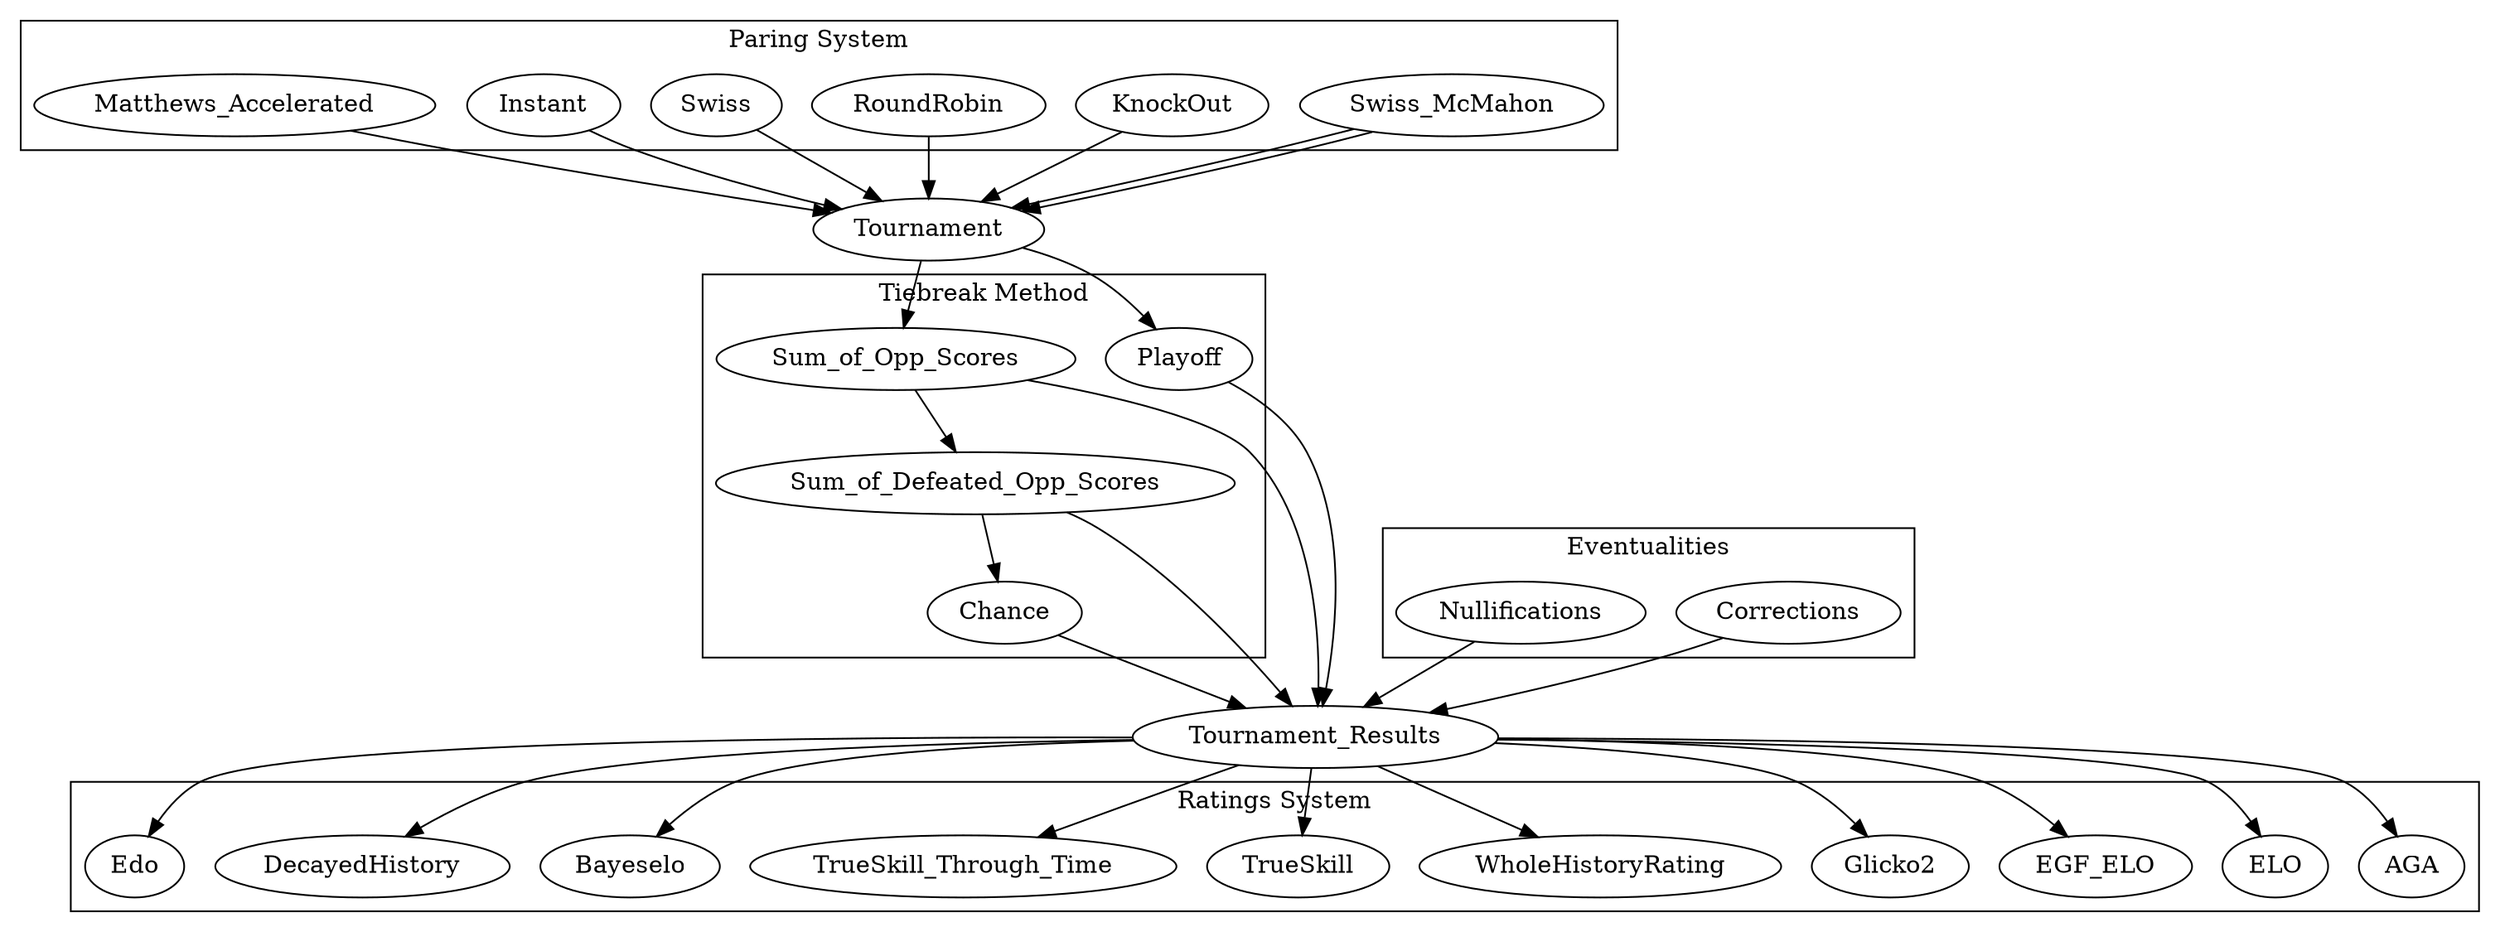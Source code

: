 digraph zed {
  Tournament_Results;
  Tournament;

  subgraph cluster_paring_system {
    Swiss_McMahon
    KnockOut
    RoundRobin
    Swiss
    Instant
    Matthews_Accelerated

    label="Paring System"
  }

  subgraph cluster_tiebreak_method {
    Sum_of_Opp_Scores
    Sum_of_Defeated_Opp_Scores
    Playoff
    Chance
    label="Tiebreak Method"
  }

  subgraph cluster_ratings_system {
    AGA
    ELO
    EGF_ELO
    Glicko2
    WholeHistoryRating
    TrueSkill
    TrueSkill_Through_Time
    Bayeselo
    DecayedHistory
    Edo
    label="Ratings System"
  }

  subgraph cluster_eventualities {
    Corrections
    Nullifications
    label="Eventualities"
  }

  Swiss_McMahon -> Tournament;
  KnockOut -> Tournament;
  RoundRobin-> Tournament;
  Swiss_McMahon -> Tournament;
  Swiss -> Tournament;
  Instant -> Tournament;
  Matthews_Accelerated -> Tournament;

  Tournament -> Sum_of_Opp_Scores;
  Tournament -> Playoff;

  Sum_of_Opp_Scores -> Sum_of_Defeated_Opp_Scores;
  Sum_of_Defeated_Opp_Scores -> Chance;

  Sum_of_Defeated_Opp_Scores -> Tournament_Results;
  Sum_of_Opp_Scores -> Tournament_Results;
  Playoff -> Tournament_Results;
  Chance -> Tournament_Results;

  Corrections -> Tournament_Results;
  Nullifications -> Tournament_Results;

  Tournament_Results -> AGA;
  Tournament_Results -> ELO;
  Tournament_Results -> EGF_ELO;
  Tournament_Results -> Glicko2;
  Tournament_Results -> WholeHistoryRating;
  Tournament_Results -> TrueSkill;
  Tournament_Results -> TrueSkill_Through_Time;
  Tournament_Results -> Bayeselo;
  Tournament_Results -> DecayedHistory;
  Tournament_Results -> Edo;
}
